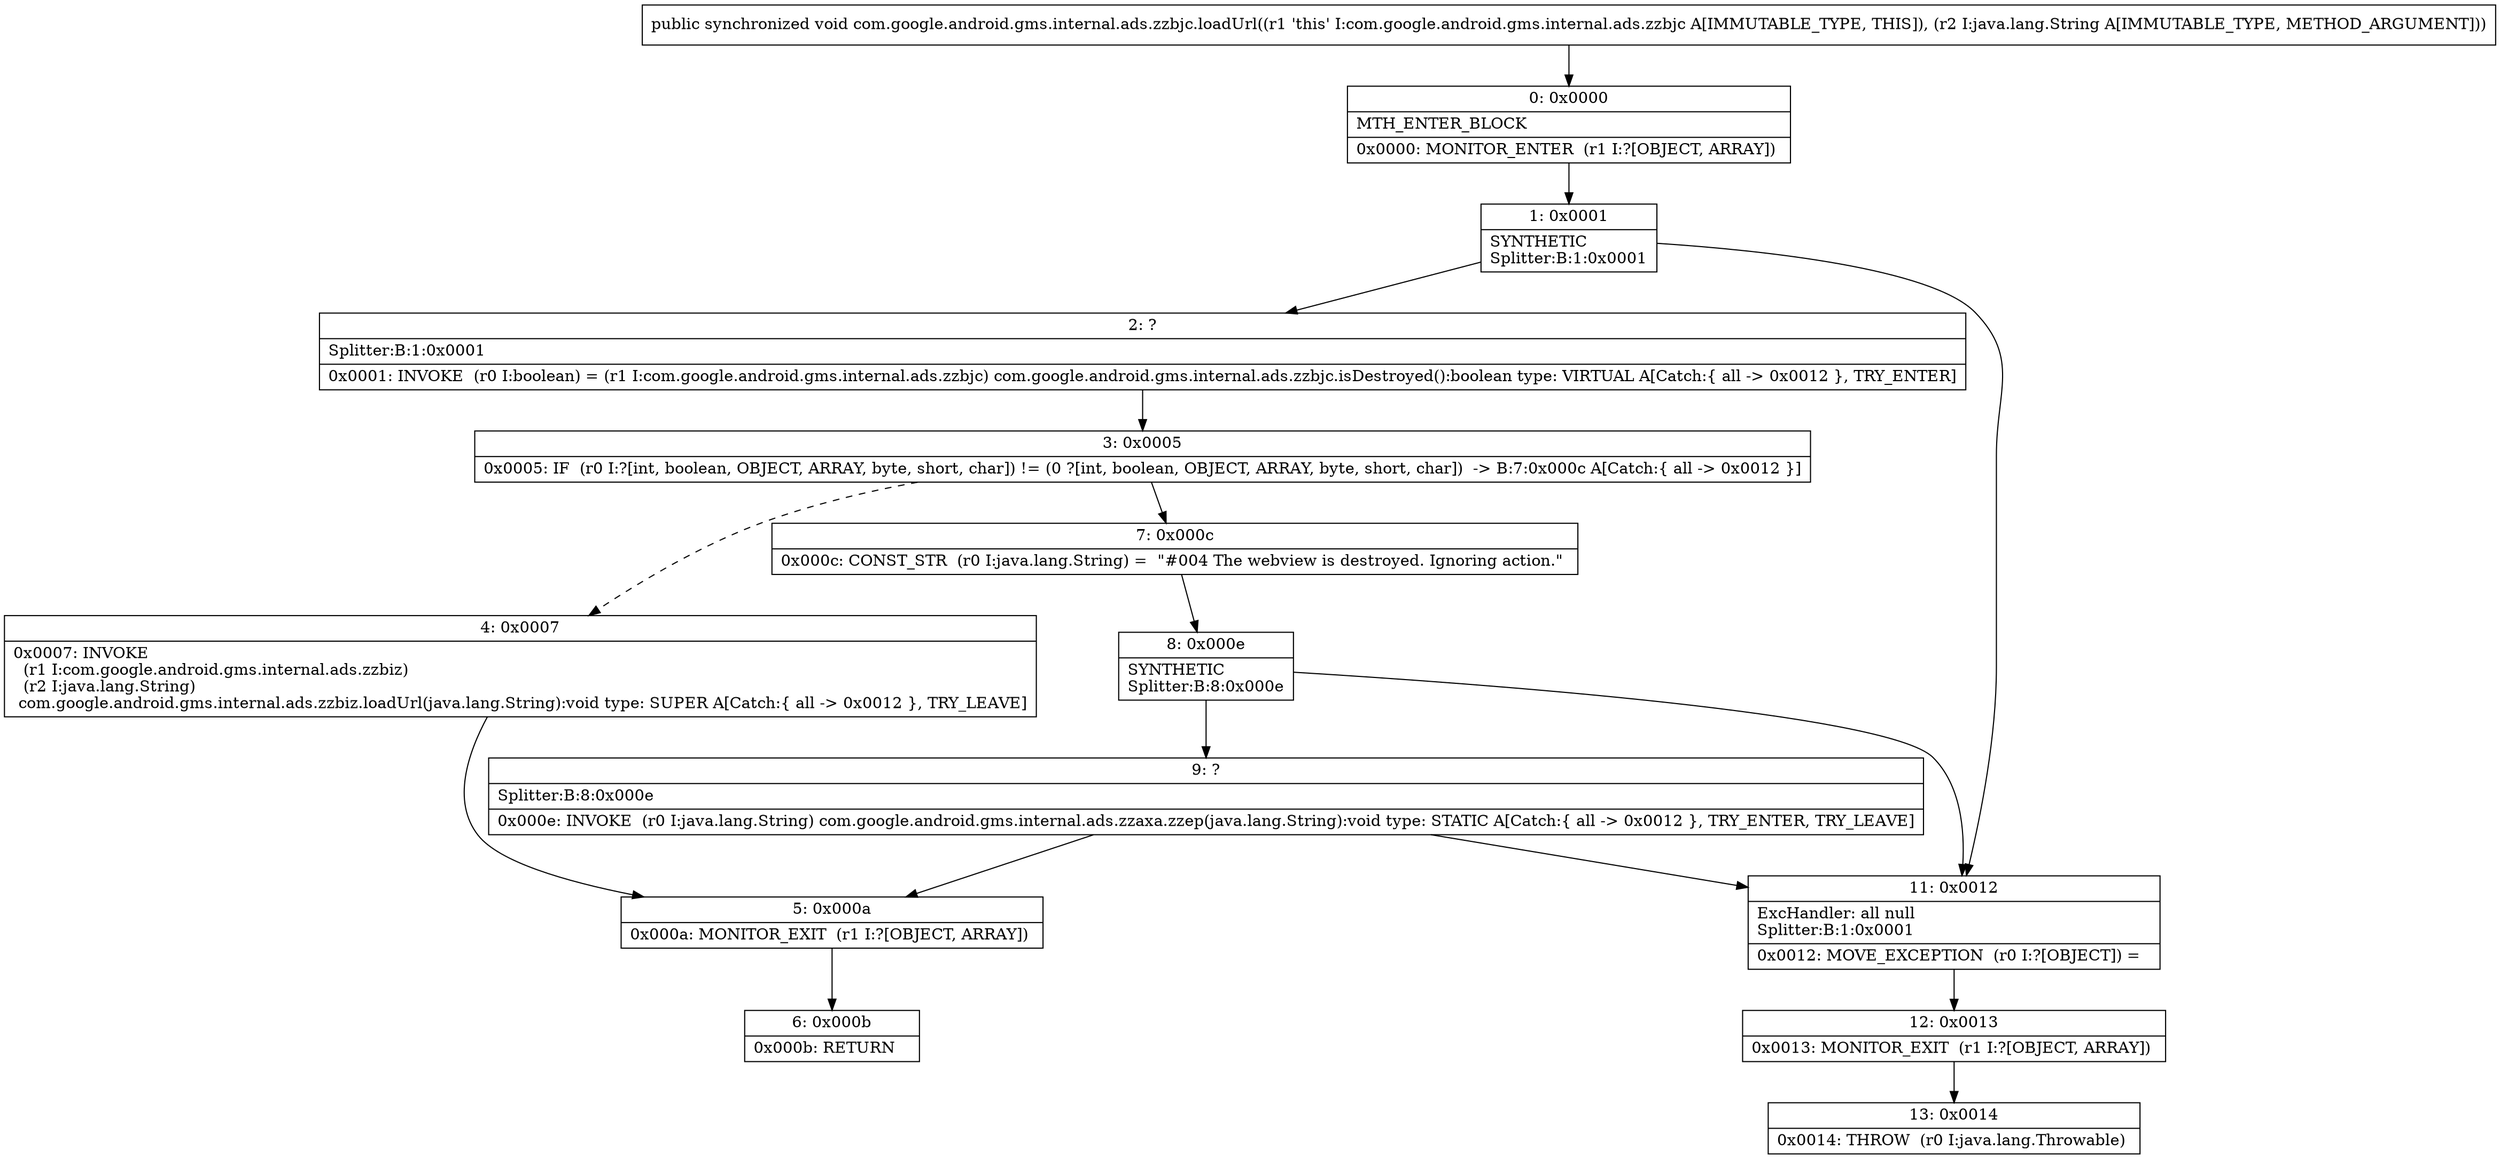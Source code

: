 digraph "CFG forcom.google.android.gms.internal.ads.zzbjc.loadUrl(Ljava\/lang\/String;)V" {
Node_0 [shape=record,label="{0\:\ 0x0000|MTH_ENTER_BLOCK\l|0x0000: MONITOR_ENTER  (r1 I:?[OBJECT, ARRAY]) \l}"];
Node_1 [shape=record,label="{1\:\ 0x0001|SYNTHETIC\lSplitter:B:1:0x0001\l}"];
Node_2 [shape=record,label="{2\:\ ?|Splitter:B:1:0x0001\l|0x0001: INVOKE  (r0 I:boolean) = (r1 I:com.google.android.gms.internal.ads.zzbjc) com.google.android.gms.internal.ads.zzbjc.isDestroyed():boolean type: VIRTUAL A[Catch:\{ all \-\> 0x0012 \}, TRY_ENTER]\l}"];
Node_3 [shape=record,label="{3\:\ 0x0005|0x0005: IF  (r0 I:?[int, boolean, OBJECT, ARRAY, byte, short, char]) != (0 ?[int, boolean, OBJECT, ARRAY, byte, short, char])  \-\> B:7:0x000c A[Catch:\{ all \-\> 0x0012 \}]\l}"];
Node_4 [shape=record,label="{4\:\ 0x0007|0x0007: INVOKE  \l  (r1 I:com.google.android.gms.internal.ads.zzbiz)\l  (r2 I:java.lang.String)\l com.google.android.gms.internal.ads.zzbiz.loadUrl(java.lang.String):void type: SUPER A[Catch:\{ all \-\> 0x0012 \}, TRY_LEAVE]\l}"];
Node_5 [shape=record,label="{5\:\ 0x000a|0x000a: MONITOR_EXIT  (r1 I:?[OBJECT, ARRAY]) \l}"];
Node_6 [shape=record,label="{6\:\ 0x000b|0x000b: RETURN   \l}"];
Node_7 [shape=record,label="{7\:\ 0x000c|0x000c: CONST_STR  (r0 I:java.lang.String) =  \"#004 The webview is destroyed. Ignoring action.\" \l}"];
Node_8 [shape=record,label="{8\:\ 0x000e|SYNTHETIC\lSplitter:B:8:0x000e\l}"];
Node_9 [shape=record,label="{9\:\ ?|Splitter:B:8:0x000e\l|0x000e: INVOKE  (r0 I:java.lang.String) com.google.android.gms.internal.ads.zzaxa.zzep(java.lang.String):void type: STATIC A[Catch:\{ all \-\> 0x0012 \}, TRY_ENTER, TRY_LEAVE]\l}"];
Node_11 [shape=record,label="{11\:\ 0x0012|ExcHandler: all null\lSplitter:B:1:0x0001\l|0x0012: MOVE_EXCEPTION  (r0 I:?[OBJECT]) =  \l}"];
Node_12 [shape=record,label="{12\:\ 0x0013|0x0013: MONITOR_EXIT  (r1 I:?[OBJECT, ARRAY]) \l}"];
Node_13 [shape=record,label="{13\:\ 0x0014|0x0014: THROW  (r0 I:java.lang.Throwable) \l}"];
MethodNode[shape=record,label="{public synchronized void com.google.android.gms.internal.ads.zzbjc.loadUrl((r1 'this' I:com.google.android.gms.internal.ads.zzbjc A[IMMUTABLE_TYPE, THIS]), (r2 I:java.lang.String A[IMMUTABLE_TYPE, METHOD_ARGUMENT])) }"];
MethodNode -> Node_0;
Node_0 -> Node_1;
Node_1 -> Node_2;
Node_1 -> Node_11;
Node_2 -> Node_3;
Node_3 -> Node_4[style=dashed];
Node_3 -> Node_7;
Node_4 -> Node_5;
Node_5 -> Node_6;
Node_7 -> Node_8;
Node_8 -> Node_9;
Node_8 -> Node_11;
Node_9 -> Node_11;
Node_9 -> Node_5;
Node_11 -> Node_12;
Node_12 -> Node_13;
}

